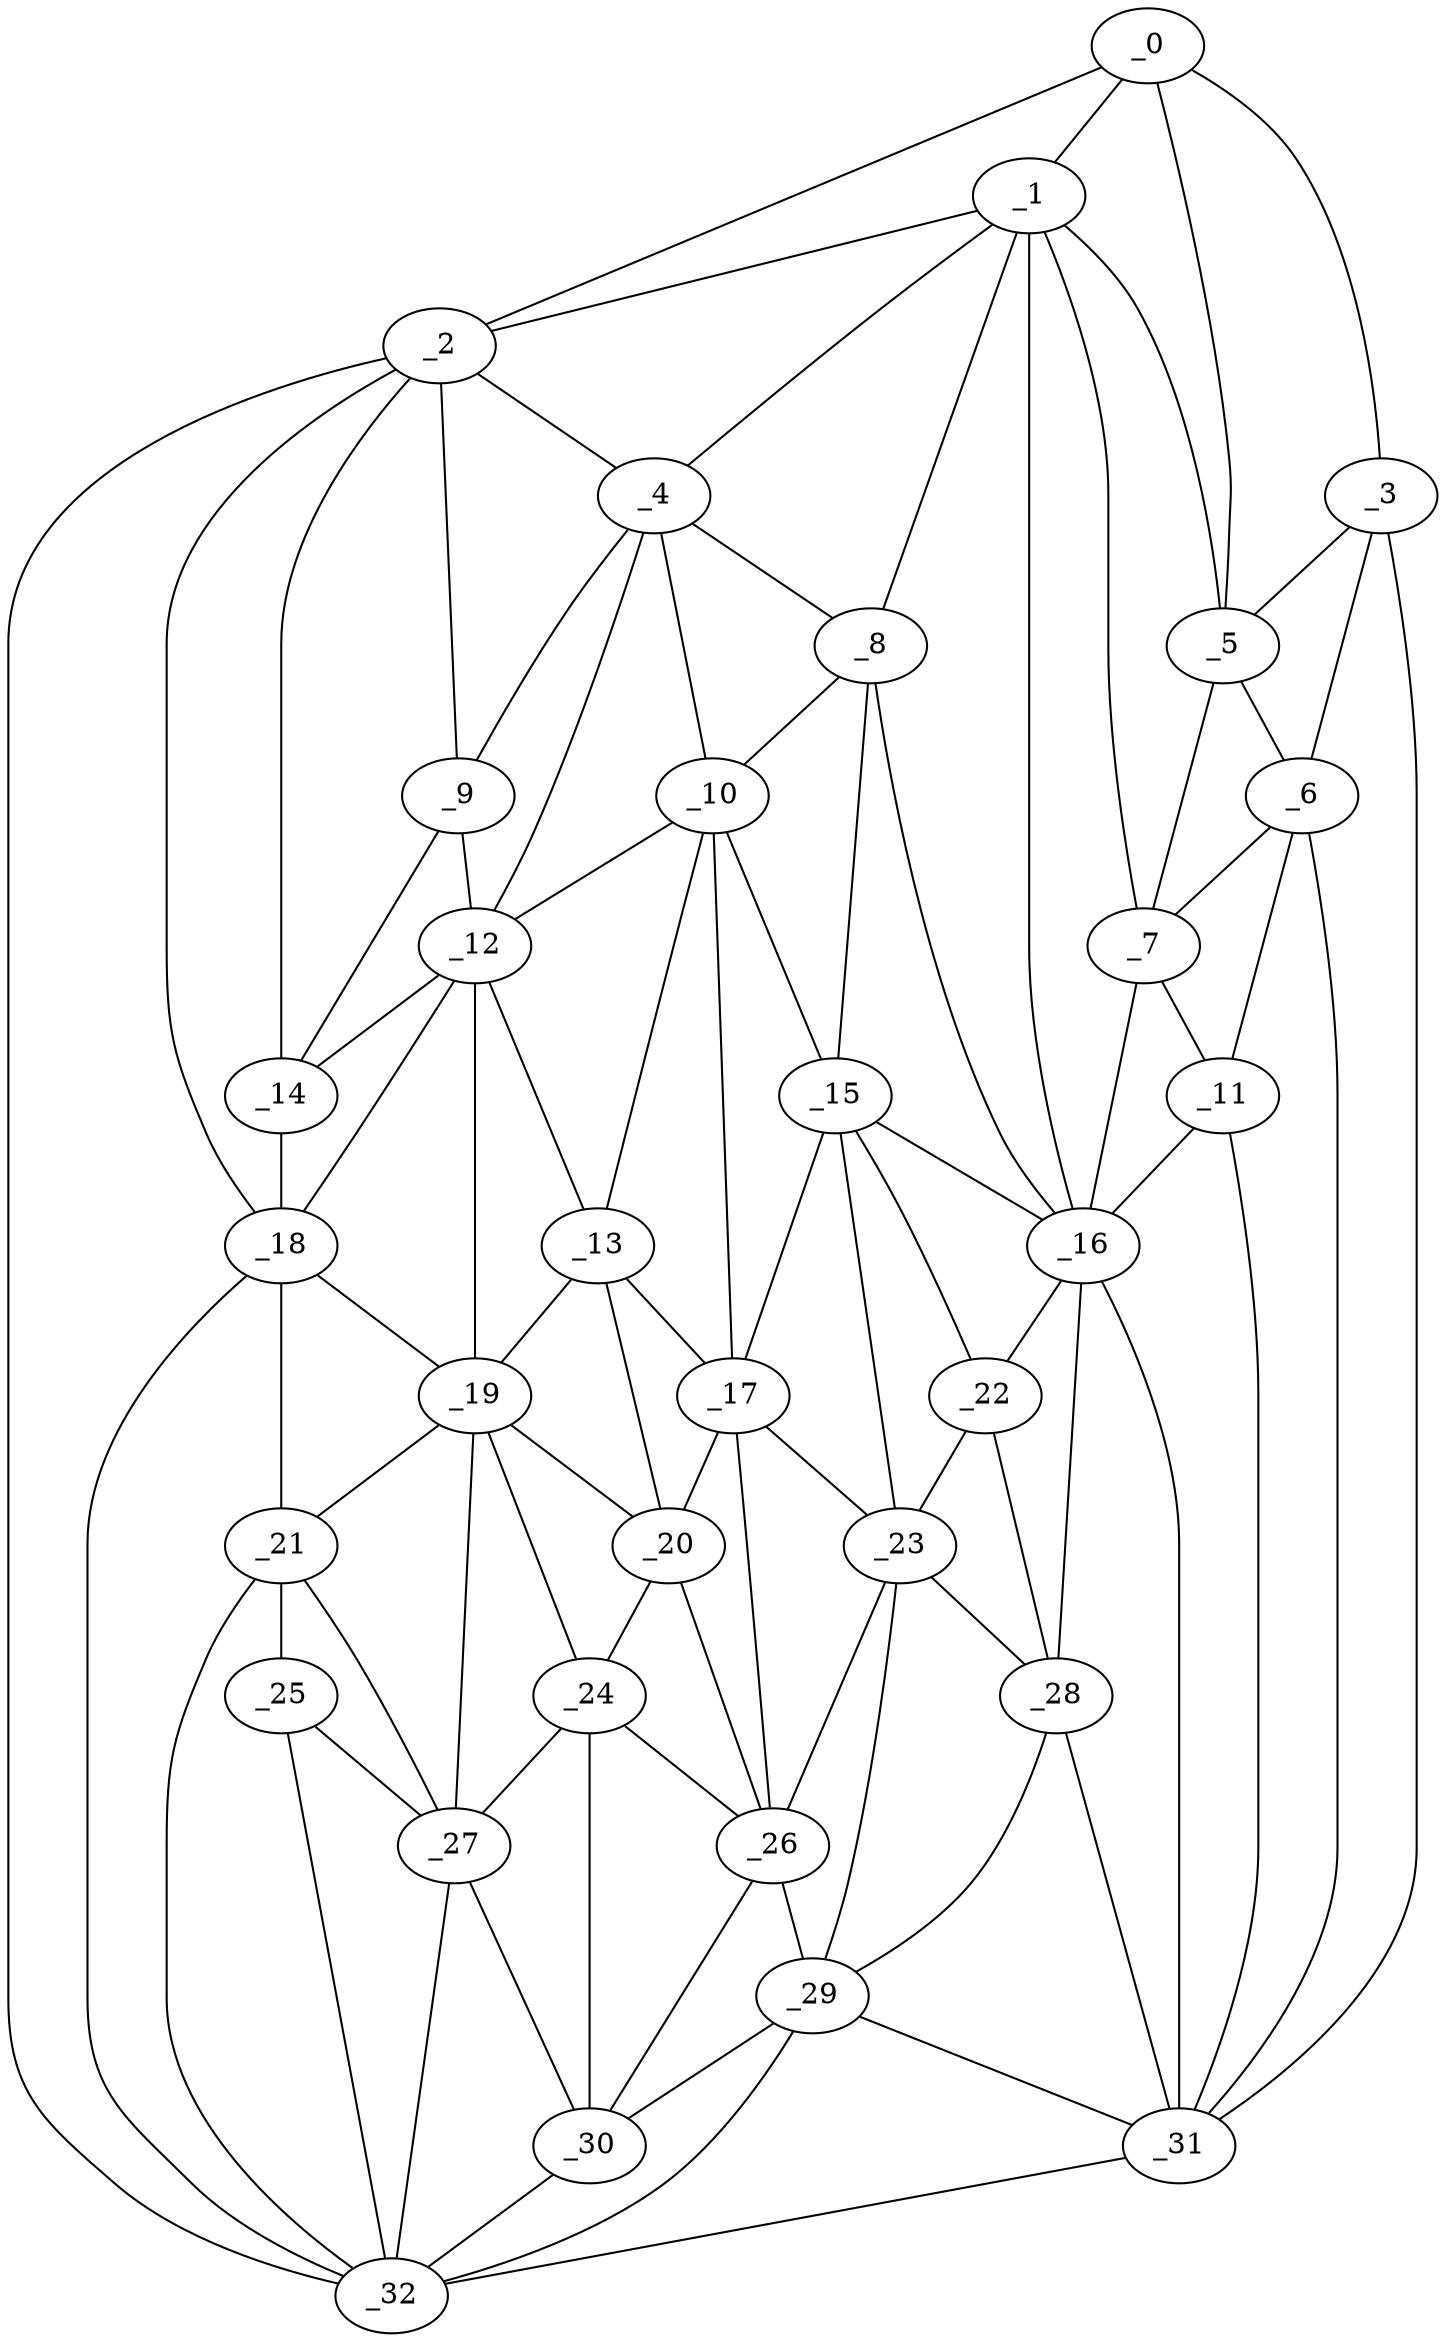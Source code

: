graph "obj9__335.gxl" {
	_0	 [x=25,
		y=15];
	_1	 [x=34,
		y=39];
	_0 -- _1	 [valence=1];
	_2	 [x=34,
		y=124];
	_0 -- _2	 [valence=1];
	_3	 [x=35,
		y=6];
	_0 -- _3	 [valence=1];
	_5	 [x=50,
		y=14];
	_0 -- _5	 [valence=2];
	_1 -- _2	 [valence=2];
	_4	 [x=40,
		y=95];
	_1 -- _4	 [valence=2];
	_1 -- _5	 [valence=1];
	_7	 [x=55,
		y=18];
	_1 -- _7	 [valence=2];
	_8	 [x=56,
		y=60];
	_1 -- _8	 [valence=2];
	_16	 [x=71,
		y=42];
	_1 -- _16	 [valence=1];
	_2 -- _4	 [valence=1];
	_9	 [x=57,
		y=99];
	_2 -- _9	 [valence=2];
	_14	 [x=64,
		y=106];
	_2 -- _14	 [valence=2];
	_18	 [x=73,
		y=105];
	_2 -- _18	 [valence=1];
	_32	 [x=104,
		y=113];
	_2 -- _32	 [valence=1];
	_3 -- _5	 [valence=1];
	_6	 [x=55,
		y=15];
	_3 -- _6	 [valence=1];
	_31	 [x=101,
		y=28];
	_3 -- _31	 [valence=1];
	_4 -- _8	 [valence=1];
	_4 -- _9	 [valence=1];
	_10	 [x=61,
		y=81];
	_4 -- _10	 [valence=2];
	_12	 [x=63,
		y=90];
	_4 -- _12	 [valence=1];
	_5 -- _6	 [valence=2];
	_5 -- _7	 [valence=1];
	_6 -- _7	 [valence=2];
	_11	 [x=63,
		y=18];
	_6 -- _11	 [valence=1];
	_6 -- _31	 [valence=1];
	_7 -- _11	 [valence=2];
	_7 -- _16	 [valence=2];
	_8 -- _10	 [valence=1];
	_15	 [x=67,
		y=61];
	_8 -- _15	 [valence=1];
	_8 -- _16	 [valence=2];
	_9 -- _12	 [valence=2];
	_9 -- _14	 [valence=1];
	_10 -- _12	 [valence=1];
	_13	 [x=64,
		y=81];
	_10 -- _13	 [valence=2];
	_10 -- _15	 [valence=2];
	_17	 [x=71,
		y=76];
	_10 -- _17	 [valence=2];
	_11 -- _16	 [valence=1];
	_11 -- _31	 [valence=2];
	_12 -- _13	 [valence=2];
	_12 -- _14	 [valence=1];
	_12 -- _18	 [valence=1];
	_19	 [x=74,
		y=88];
	_12 -- _19	 [valence=1];
	_13 -- _17	 [valence=1];
	_13 -- _19	 [valence=2];
	_20	 [x=75,
		y=85];
	_13 -- _20	 [valence=2];
	_14 -- _18	 [valence=2];
	_15 -- _16	 [valence=2];
	_15 -- _17	 [valence=1];
	_22	 [x=80,
		y=51];
	_15 -- _22	 [valence=2];
	_23	 [x=81,
		y=59];
	_15 -- _23	 [valence=2];
	_16 -- _22	 [valence=1];
	_28	 [x=89,
		y=50];
	_16 -- _28	 [valence=2];
	_16 -- _31	 [valence=1];
	_17 -- _20	 [valence=1];
	_17 -- _23	 [valence=1];
	_26	 [x=87,
		y=73];
	_17 -- _26	 [valence=2];
	_18 -- _19	 [valence=2];
	_21	 [x=78,
		y=104];
	_18 -- _21	 [valence=1];
	_18 -- _32	 [valence=1];
	_19 -- _20	 [valence=1];
	_19 -- _21	 [valence=2];
	_24	 [x=84,
		y=86];
	_19 -- _24	 [valence=2];
	_27	 [x=88,
		y=93];
	_19 -- _27	 [valence=1];
	_20 -- _24	 [valence=1];
	_20 -- _26	 [valence=2];
	_25	 [x=85,
		y=103];
	_21 -- _25	 [valence=2];
	_21 -- _27	 [valence=1];
	_21 -- _32	 [valence=1];
	_22 -- _23	 [valence=1];
	_22 -- _28	 [valence=2];
	_23 -- _26	 [valence=2];
	_23 -- _28	 [valence=2];
	_29	 [x=99,
		y=67];
	_23 -- _29	 [valence=2];
	_24 -- _26	 [valence=2];
	_24 -- _27	 [valence=2];
	_30	 [x=99,
		y=86];
	_24 -- _30	 [valence=2];
	_25 -- _27	 [valence=2];
	_25 -- _32	 [valence=1];
	_26 -- _29	 [valence=2];
	_26 -- _30	 [valence=2];
	_27 -- _30	 [valence=2];
	_27 -- _32	 [valence=2];
	_28 -- _29	 [valence=2];
	_28 -- _31	 [valence=1];
	_29 -- _30	 [valence=1];
	_29 -- _31	 [valence=1];
	_29 -- _32	 [valence=2];
	_30 -- _32	 [valence=2];
	_31 -- _32	 [valence=1];
}
